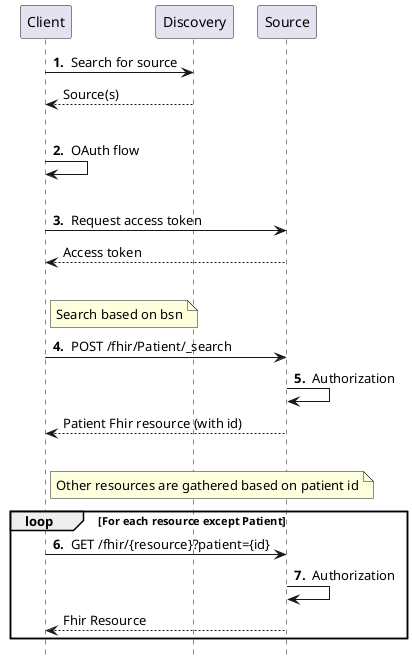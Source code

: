 @startuml

hide footbox

Client -> Discovery: **1. ** Search for source
Discovery --> Client: Source(s)

|||

Client -> Client: **2. ** OAuth flow

|||

Client -> Source: **3. ** Request access token
Source --> Client: Access token

|||

note right of Client: Search based on bsn
Client -> Source: **4. ** POST /fhir/Patient/_search
Source -> Source: **5. ** Authorization
Source --> Client: Patient Fhir resource (with id)

|||

note right of Client: Other resources are gathered based on patient id
loop For each resource except Patient
    Client -> Source: **6. ** GET /fhir/{resource}?patient={id}
    Source -> Source: **7. ** Authorization
    Source --> Client: Fhir Resource
end loop

@enduml

